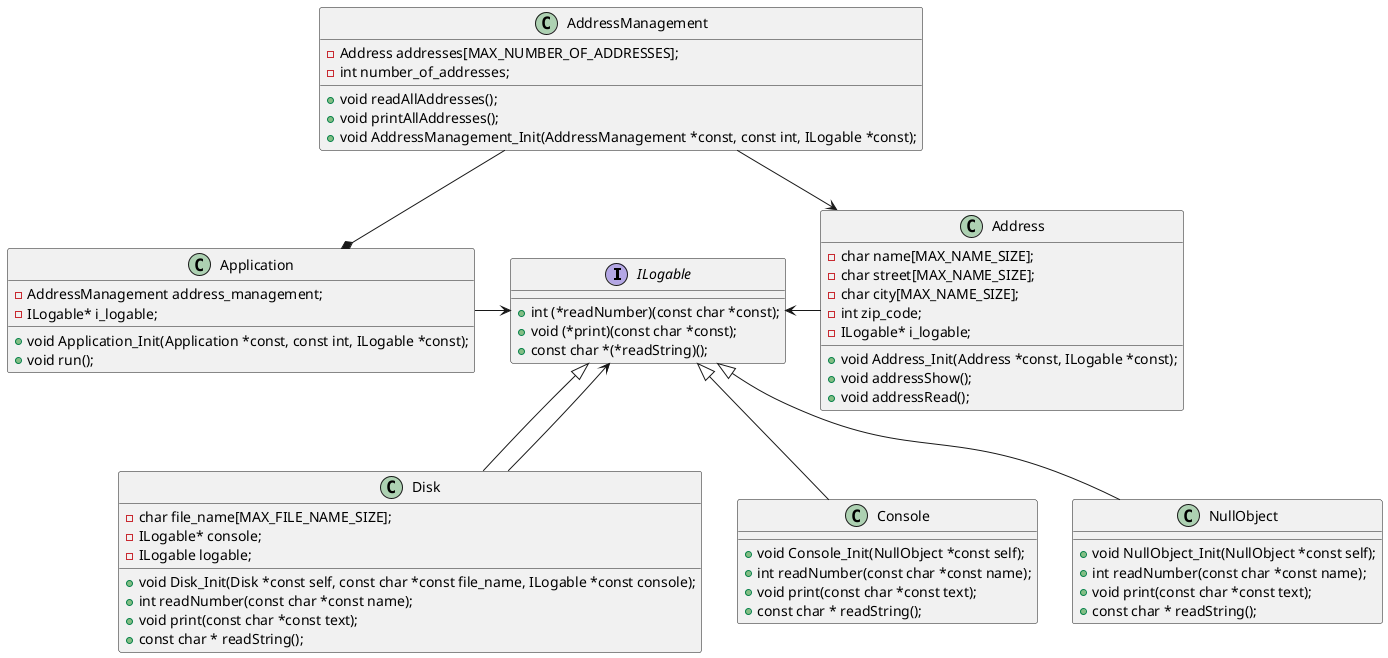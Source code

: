 @startuml
'https://plantuml.com/class-diagram

interface ILogable
{
 +    int (*readNumber)(const char *const);
 +    void (*print)(const char *const);
 +    const char *(*readString)();
}

ILogable <|-- Disk
ILogable <-- Disk
ILogable <- Address
Application -> ILogable
AddressManagement  --* Application
AddressManagement  --> Address
ILogable <|-- Console
ILogable <|-- NullObject


class Disk {
 +    void Disk_Init(Disk *const self, const char *const file_name, ILogable *const console);
 +    int readNumber(const char *const name);
 +    void print(const char *const text);
 +    const char * readString();
 -    char file_name[MAX_FILE_NAME_SIZE];
 -    ILogable* console;
 -    ILogable logable;
}

class Console {
 +    void Console_Init(NullObject *const self);
 +    int readNumber(const char *const name);
 +    void print(const char *const text);
 +    const char * readString();
}

class NullObject {
 +    void NullObject_Init(NullObject *const self);
 +    int readNumber(const char *const name);
 +    void print(const char *const text);
 +    const char * readString();
}

class Application {
    - AddressManagement address_management;
    - ILogable* i_logable;
    + void Application_Init(Application *const, const int, ILogable *const);
    + void run();
}

class AddressManagement {
    -     Address addresses[MAX_NUMBER_OF_ADDRESSES];
    -     int number_of_addresses;
    +     void readAllAddresses();
    +     void printAllAddresses();
    +     void AddressManagement_Init(AddressManagement *const, const int, ILogable *const);
}

class Address {
    -         char name[MAX_NAME_SIZE];
     -         char street[MAX_NAME_SIZE];
    -          char city[MAX_NAME_SIZE];
    -          int zip_code;
    -          ILogable* i_logable;
    +          void Address_Init(Address *const, ILogable *const);
     +         void addressShow();
    +          void addressRead();
}
@enduml